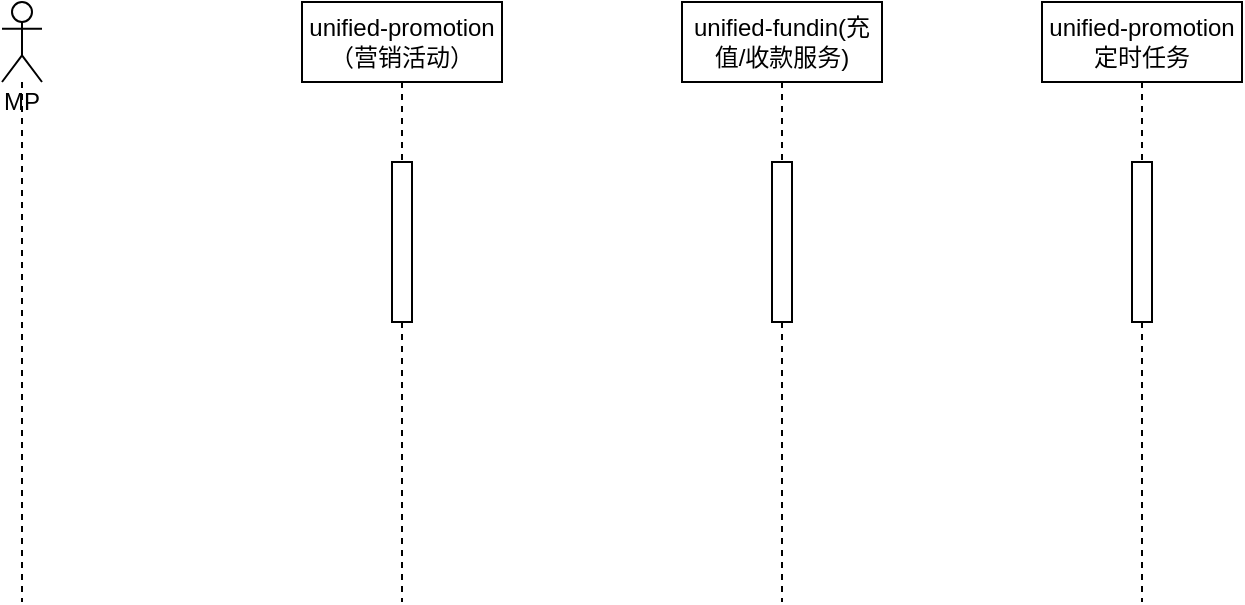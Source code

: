 <mxfile version="14.6.13" type="github">
  <diagram id="oK-42H29SPuLibGA3FoY" name="Page-1">
    <mxGraphModel dx="1422" dy="738" grid="1" gridSize="10" guides="1" tooltips="1" connect="1" arrows="1" fold="1" page="1" pageScale="1" pageWidth="827" pageHeight="1169" math="0" shadow="0">
      <root>
        <mxCell id="0" />
        <mxCell id="1" parent="0" />
        <mxCell id="FJxAa9fHk7rGvwItD7O2-1" value="MP" style="shape=umlLifeline;participant=umlActor;perimeter=lifelinePerimeter;whiteSpace=wrap;html=1;container=1;collapsible=0;recursiveResize=0;verticalAlign=top;spacingTop=36;outlineConnect=0;" vertex="1" parent="1">
          <mxGeometry x="90" y="120" width="20" height="300" as="geometry" />
        </mxCell>
        <mxCell id="FJxAa9fHk7rGvwItD7O2-2" value="unified-promotion（营销活动）" style="shape=umlLifeline;perimeter=lifelinePerimeter;whiteSpace=wrap;html=1;container=1;collapsible=0;recursiveResize=0;outlineConnect=0;" vertex="1" parent="1">
          <mxGeometry x="240" y="120" width="100" height="300" as="geometry" />
        </mxCell>
        <mxCell id="FJxAa9fHk7rGvwItD7O2-6" value="" style="html=1;points=[];perimeter=orthogonalPerimeter;" vertex="1" parent="FJxAa9fHk7rGvwItD7O2-2">
          <mxGeometry x="45" y="80" width="10" height="80" as="geometry" />
        </mxCell>
        <mxCell id="FJxAa9fHk7rGvwItD7O2-3" value="unified-fundin(充值/收款服务)" style="shape=umlLifeline;perimeter=lifelinePerimeter;whiteSpace=wrap;html=1;container=1;collapsible=0;recursiveResize=0;outlineConnect=0;" vertex="1" parent="1">
          <mxGeometry x="430" y="120" width="100" height="300" as="geometry" />
        </mxCell>
        <mxCell id="FJxAa9fHk7rGvwItD7O2-4" value="unified-promotion定时任务" style="shape=umlLifeline;perimeter=lifelinePerimeter;whiteSpace=wrap;html=1;container=1;collapsible=0;recursiveResize=0;outlineConnect=0;" vertex="1" parent="1">
          <mxGeometry x="610" y="120" width="100" height="300" as="geometry" />
        </mxCell>
        <mxCell id="FJxAa9fHk7rGvwItD7O2-10" value="" style="html=1;points=[];perimeter=orthogonalPerimeter;" vertex="1" parent="1">
          <mxGeometry x="655" y="200" width="10" height="80" as="geometry" />
        </mxCell>
        <mxCell id="FJxAa9fHk7rGvwItD7O2-11" value="" style="html=1;points=[];perimeter=orthogonalPerimeter;" vertex="1" parent="1">
          <mxGeometry x="475" y="200" width="10" height="80" as="geometry" />
        </mxCell>
      </root>
    </mxGraphModel>
  </diagram>
</mxfile>
